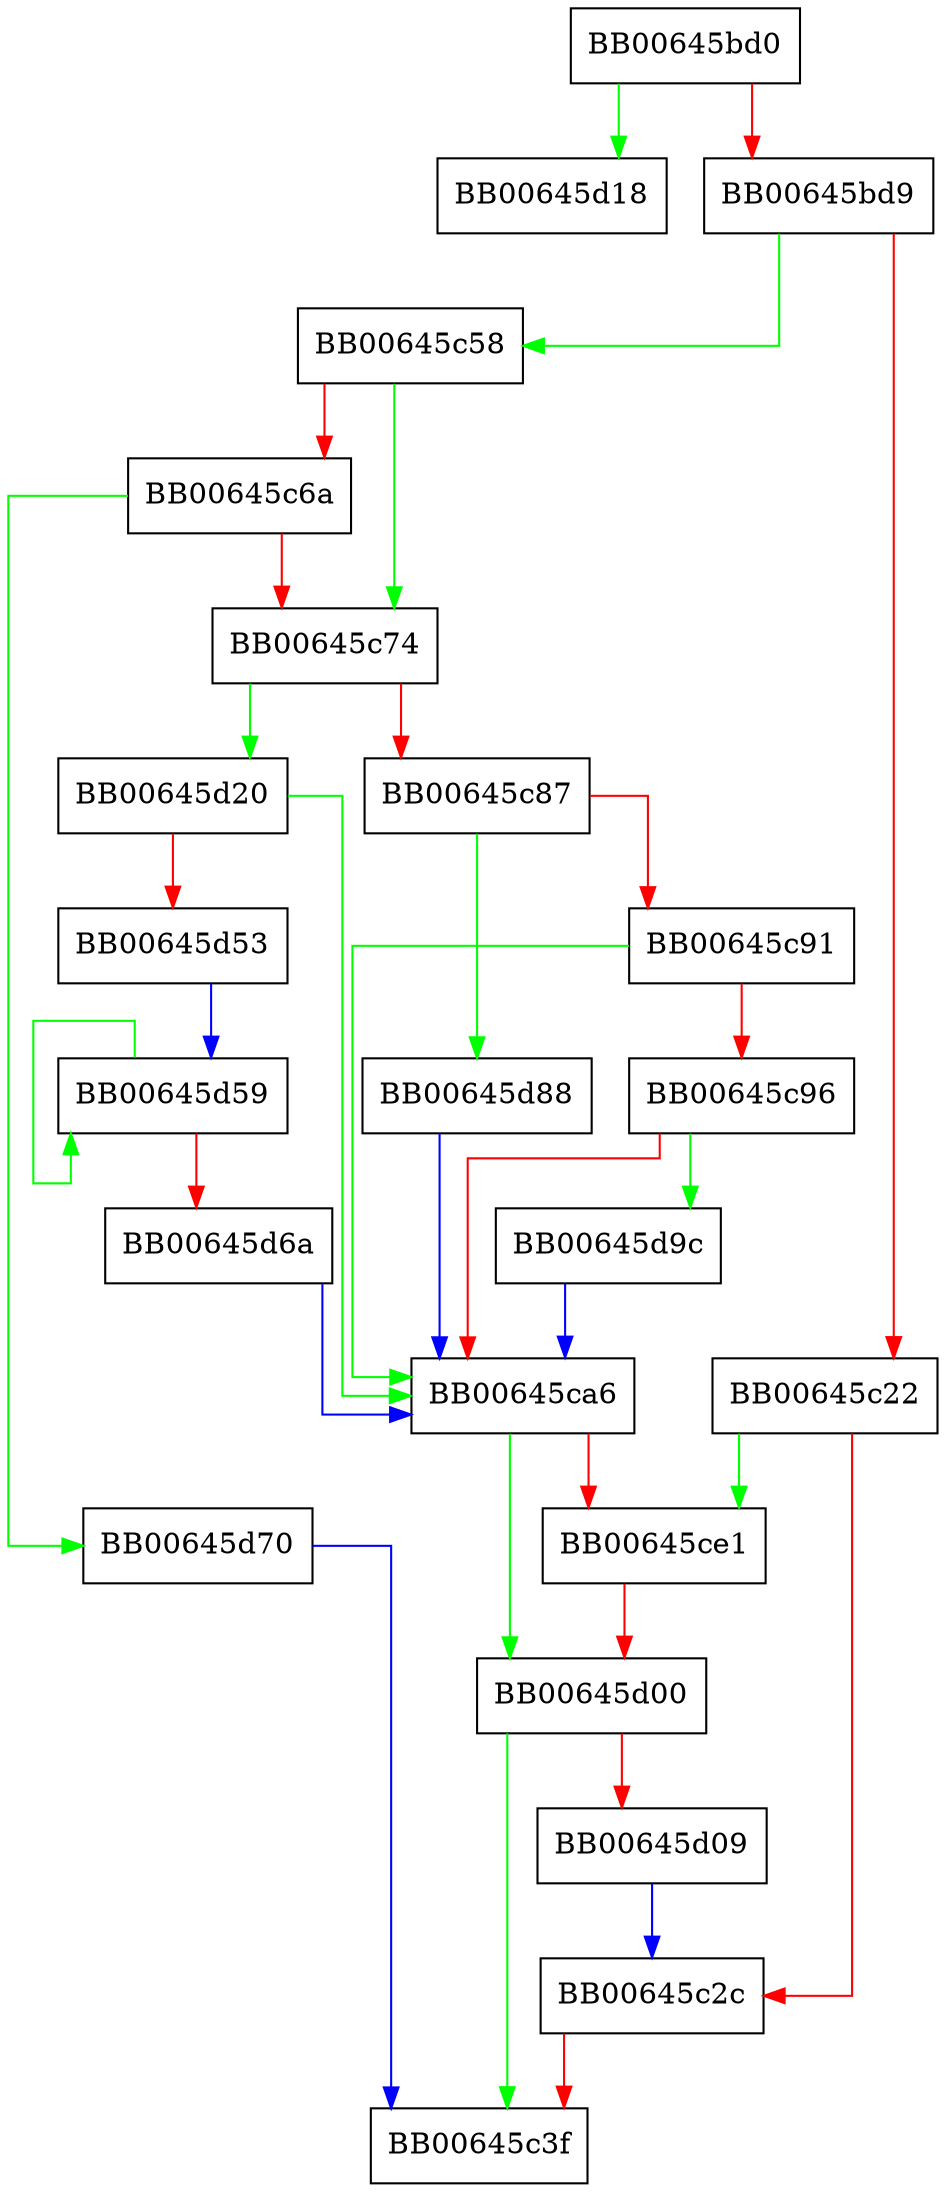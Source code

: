 digraph ossl_sm3_update {
  node [shape="box"];
  graph [splines=ortho];
  BB00645bd0 -> BB00645d18 [color="green"];
  BB00645bd0 -> BB00645bd9 [color="red"];
  BB00645bd9 -> BB00645c58 [color="green"];
  BB00645bd9 -> BB00645c22 [color="red"];
  BB00645c22 -> BB00645ce1 [color="green"];
  BB00645c22 -> BB00645c2c [color="red"];
  BB00645c2c -> BB00645c3f [color="red"];
  BB00645c58 -> BB00645c74 [color="green"];
  BB00645c58 -> BB00645c6a [color="red"];
  BB00645c6a -> BB00645d70 [color="green"];
  BB00645c6a -> BB00645c74 [color="red"];
  BB00645c74 -> BB00645d20 [color="green"];
  BB00645c74 -> BB00645c87 [color="red"];
  BB00645c87 -> BB00645d88 [color="green"];
  BB00645c87 -> BB00645c91 [color="red"];
  BB00645c91 -> BB00645ca6 [color="green"];
  BB00645c91 -> BB00645c96 [color="red"];
  BB00645c96 -> BB00645d9c [color="green"];
  BB00645c96 -> BB00645ca6 [color="red"];
  BB00645ca6 -> BB00645d00 [color="green"];
  BB00645ca6 -> BB00645ce1 [color="red"];
  BB00645ce1 -> BB00645d00 [color="red"];
  BB00645d00 -> BB00645c3f [color="green"];
  BB00645d00 -> BB00645d09 [color="red"];
  BB00645d09 -> BB00645c2c [color="blue"];
  BB00645d20 -> BB00645ca6 [color="green"];
  BB00645d20 -> BB00645d53 [color="red"];
  BB00645d53 -> BB00645d59 [color="blue"];
  BB00645d59 -> BB00645d59 [color="green"];
  BB00645d59 -> BB00645d6a [color="red"];
  BB00645d6a -> BB00645ca6 [color="blue"];
  BB00645d70 -> BB00645c3f [color="blue"];
  BB00645d88 -> BB00645ca6 [color="blue"];
  BB00645d9c -> BB00645ca6 [color="blue"];
}